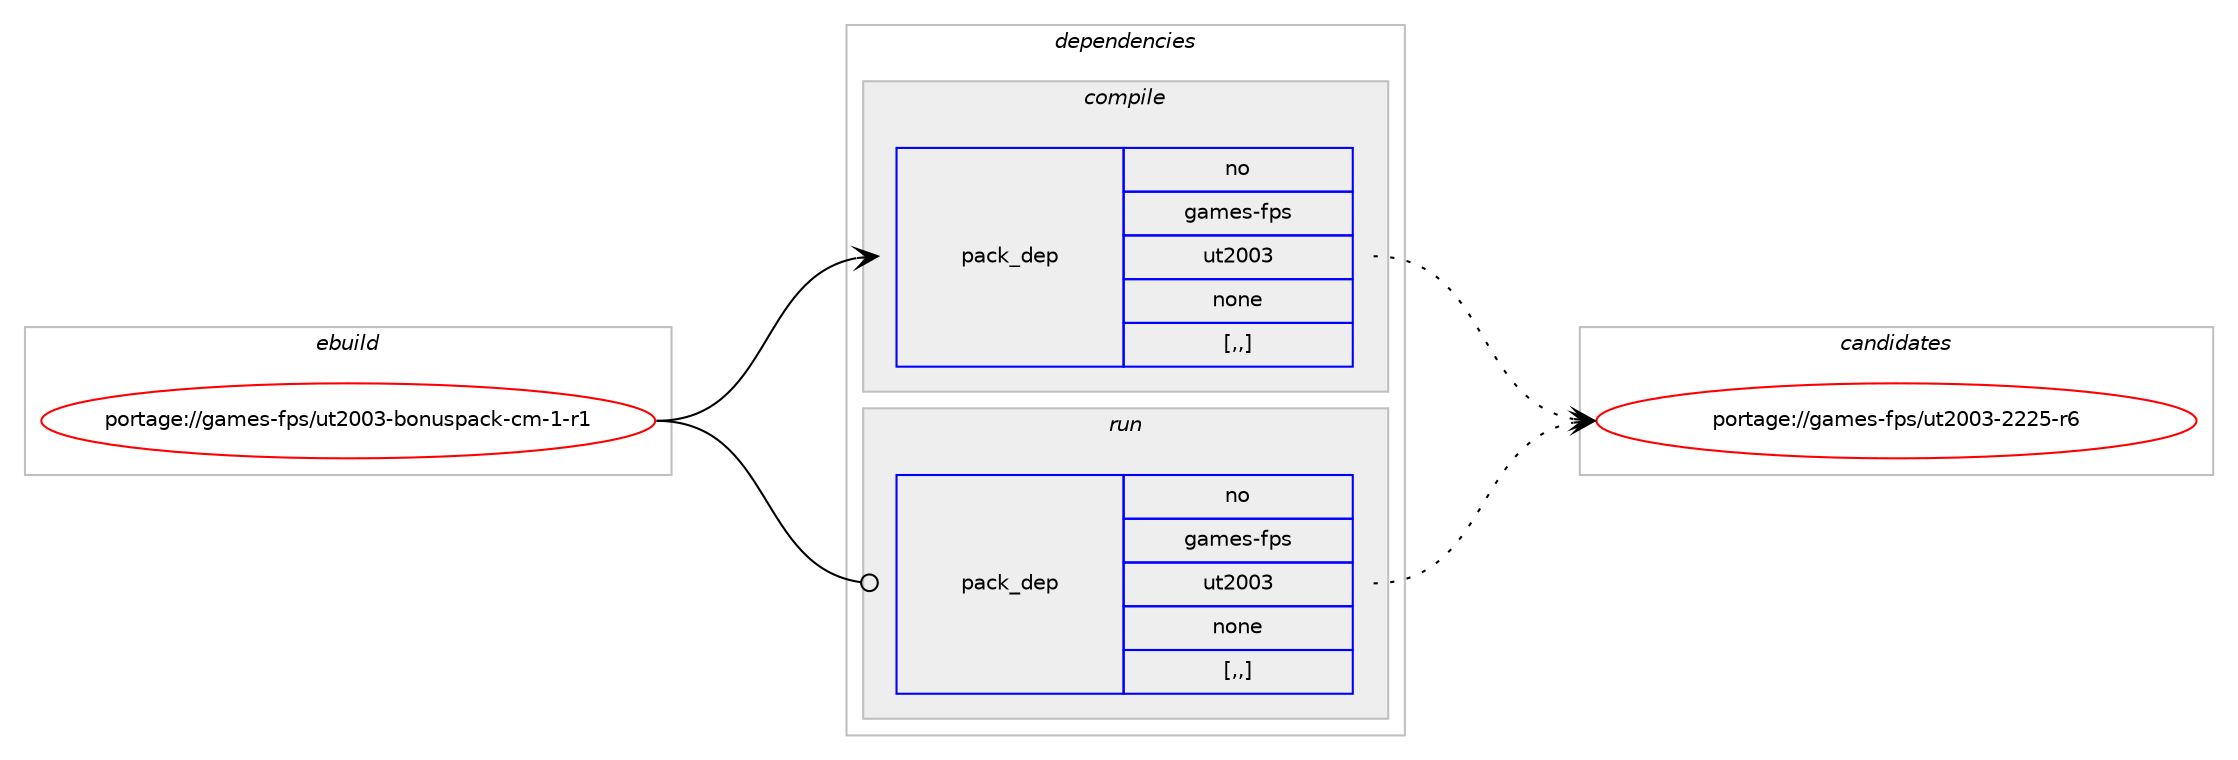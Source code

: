 digraph prolog {

# *************
# Graph options
# *************

newrank=true;
concentrate=true;
compound=true;
graph [rankdir=LR,fontname=Helvetica,fontsize=10,ranksep=1.5];#, ranksep=2.5, nodesep=0.2];
edge  [arrowhead=vee];
node  [fontname=Helvetica,fontsize=10];

# **********
# The ebuild
# **********

subgraph cluster_leftcol {
color=gray;
rank=same;
label=<<i>ebuild</i>>;
id [label="portage://games-fps/ut2003-bonuspack-cm-1-r1", color=red, width=4, href="../games-fps/ut2003-bonuspack-cm-1-r1.svg"];
}

# ****************
# The dependencies
# ****************

subgraph cluster_midcol {
color=gray;
label=<<i>dependencies</i>>;
subgraph cluster_compile {
fillcolor="#eeeeee";
style=filled;
label=<<i>compile</i>>;
subgraph pack161720 {
dependency225860 [label=<<TABLE BORDER="0" CELLBORDER="1" CELLSPACING="0" CELLPADDING="4" WIDTH="220"><TR><TD ROWSPAN="6" CELLPADDING="30">pack_dep</TD></TR><TR><TD WIDTH="110">no</TD></TR><TR><TD>games-fps</TD></TR><TR><TD>ut2003</TD></TR><TR><TD>none</TD></TR><TR><TD>[,,]</TD></TR></TABLE>>, shape=none, color=blue];
}
id:e -> dependency225860:w [weight=20,style="solid",arrowhead="vee"];
}
subgraph cluster_compileandrun {
fillcolor="#eeeeee";
style=filled;
label=<<i>compile and run</i>>;
}
subgraph cluster_run {
fillcolor="#eeeeee";
style=filled;
label=<<i>run</i>>;
subgraph pack161721 {
dependency225861 [label=<<TABLE BORDER="0" CELLBORDER="1" CELLSPACING="0" CELLPADDING="4" WIDTH="220"><TR><TD ROWSPAN="6" CELLPADDING="30">pack_dep</TD></TR><TR><TD WIDTH="110">no</TD></TR><TR><TD>games-fps</TD></TR><TR><TD>ut2003</TD></TR><TR><TD>none</TD></TR><TR><TD>[,,]</TD></TR></TABLE>>, shape=none, color=blue];
}
id:e -> dependency225861:w [weight=20,style="solid",arrowhead="odot"];
}
}

# **************
# The candidates
# **************

subgraph cluster_choices {
rank=same;
color=gray;
label=<<i>candidates</i>>;

subgraph choice161720 {
color=black;
nodesep=1;
choice1039710910111545102112115471171165048485145505050534511454 [label="portage://games-fps/ut2003-2225-r6", color=red, width=4,href="../games-fps/ut2003-2225-r6.svg"];
dependency225860:e -> choice1039710910111545102112115471171165048485145505050534511454:w [style=dotted,weight="100"];
}
subgraph choice161721 {
color=black;
nodesep=1;
choice1039710910111545102112115471171165048485145505050534511454 [label="portage://games-fps/ut2003-2225-r6", color=red, width=4,href="../games-fps/ut2003-2225-r6.svg"];
dependency225861:e -> choice1039710910111545102112115471171165048485145505050534511454:w [style=dotted,weight="100"];
}
}

}
